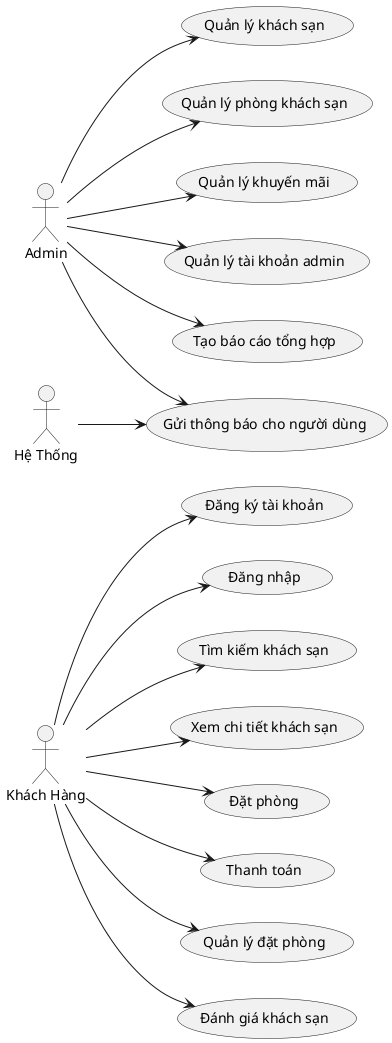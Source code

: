 @startuml overall-usecase
left to right direction
actor "Khách Hàng" as KH
actor "Admin" as AD
actor "Hệ Thống" as HT

KH --> (Đăng ký tài khoản)
KH --> (Đăng nhập)
KH --> (Tìm kiếm khách sạn)
KH --> (Xem chi tiết khách sạn)
KH --> (Đặt phòng)
KH --> (Thanh toán)
KH --> (Quản lý đặt phòng)
KH --> (Đánh giá khách sạn)

AD --> (Quản lý khách sạn)
AD --> (Quản lý phòng khách sạn)
AD --> (Quản lý khuyến mãi)
AD --> (Quản lý tài khoản admin)
AD --> (Gửi thông báo cho người dùng)
AD --> (Tạo báo cáo tổng hợp)

HT --> (Gửi thông báo cho người dùng)

@enduml
